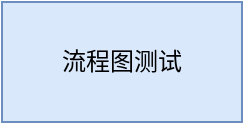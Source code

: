 <mxfile version="20.2.3" type="github"><diagram id="KcUvXnOJccsQmTGoRqK5" name="第 1 页"><mxGraphModel dx="1422" dy="882" grid="1" gridSize="10" guides="1" tooltips="1" connect="1" arrows="1" fold="1" page="1" pageScale="1" pageWidth="827" pageHeight="1169" math="0" shadow="0"><root><mxCell id="0"/><mxCell id="1" parent="0"/><mxCell id="skPiNyZxmlQqaOvMl2Hb-1" value="流程图测试" style="rounded=0;whiteSpace=wrap;html=1;fillColor=#dae8fc;strokeColor=#6c8ebf;" parent="1" vertex="1"><mxGeometry x="450" y="300" width="120" height="60" as="geometry"/></mxCell></root></mxGraphModel></diagram></mxfile>